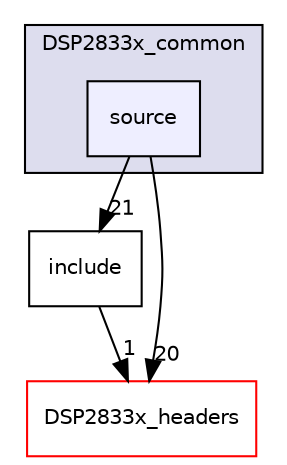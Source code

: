 digraph "f2833x/v140/DSP2833x_common/source" {
  compound=true
  node [ fontsize="10", fontname="Helvetica"];
  edge [ labelfontsize="10", labelfontname="Helvetica"];
  subgraph clusterdir_caa383324699c56258900c5d5c2a720c {
    graph [ bgcolor="#ddddee", pencolor="black", label="DSP2833x_common" fontname="Helvetica", fontsize="10", URL="dir_caa383324699c56258900c5d5c2a720c.html"]
  dir_cbc254c1b84e0cf82ac593ff37874f52 [shape=box, label="source", style="filled", fillcolor="#eeeeff", pencolor="black", URL="dir_cbc254c1b84e0cf82ac593ff37874f52.html"];
  }
  dir_9f4c71d087592784b3e296824789ab3f [shape=box label="include" URL="dir_9f4c71d087592784b3e296824789ab3f.html"];
  dir_b50d3d096ab707223c705c852576767d [shape=box label="DSP2833x_headers" fillcolor="white" style="filled" color="red" URL="dir_b50d3d096ab707223c705c852576767d.html"];
  dir_cbc254c1b84e0cf82ac593ff37874f52->dir_9f4c71d087592784b3e296824789ab3f [headlabel="21", labeldistance=1.5 headhref="dir_000008_000007.html"];
  dir_cbc254c1b84e0cf82ac593ff37874f52->dir_b50d3d096ab707223c705c852576767d [headlabel="20", labeldistance=1.5 headhref="dir_000008_000009.html"];
  dir_9f4c71d087592784b3e296824789ab3f->dir_b50d3d096ab707223c705c852576767d [headlabel="1", labeldistance=1.5 headhref="dir_000007_000009.html"];
}
